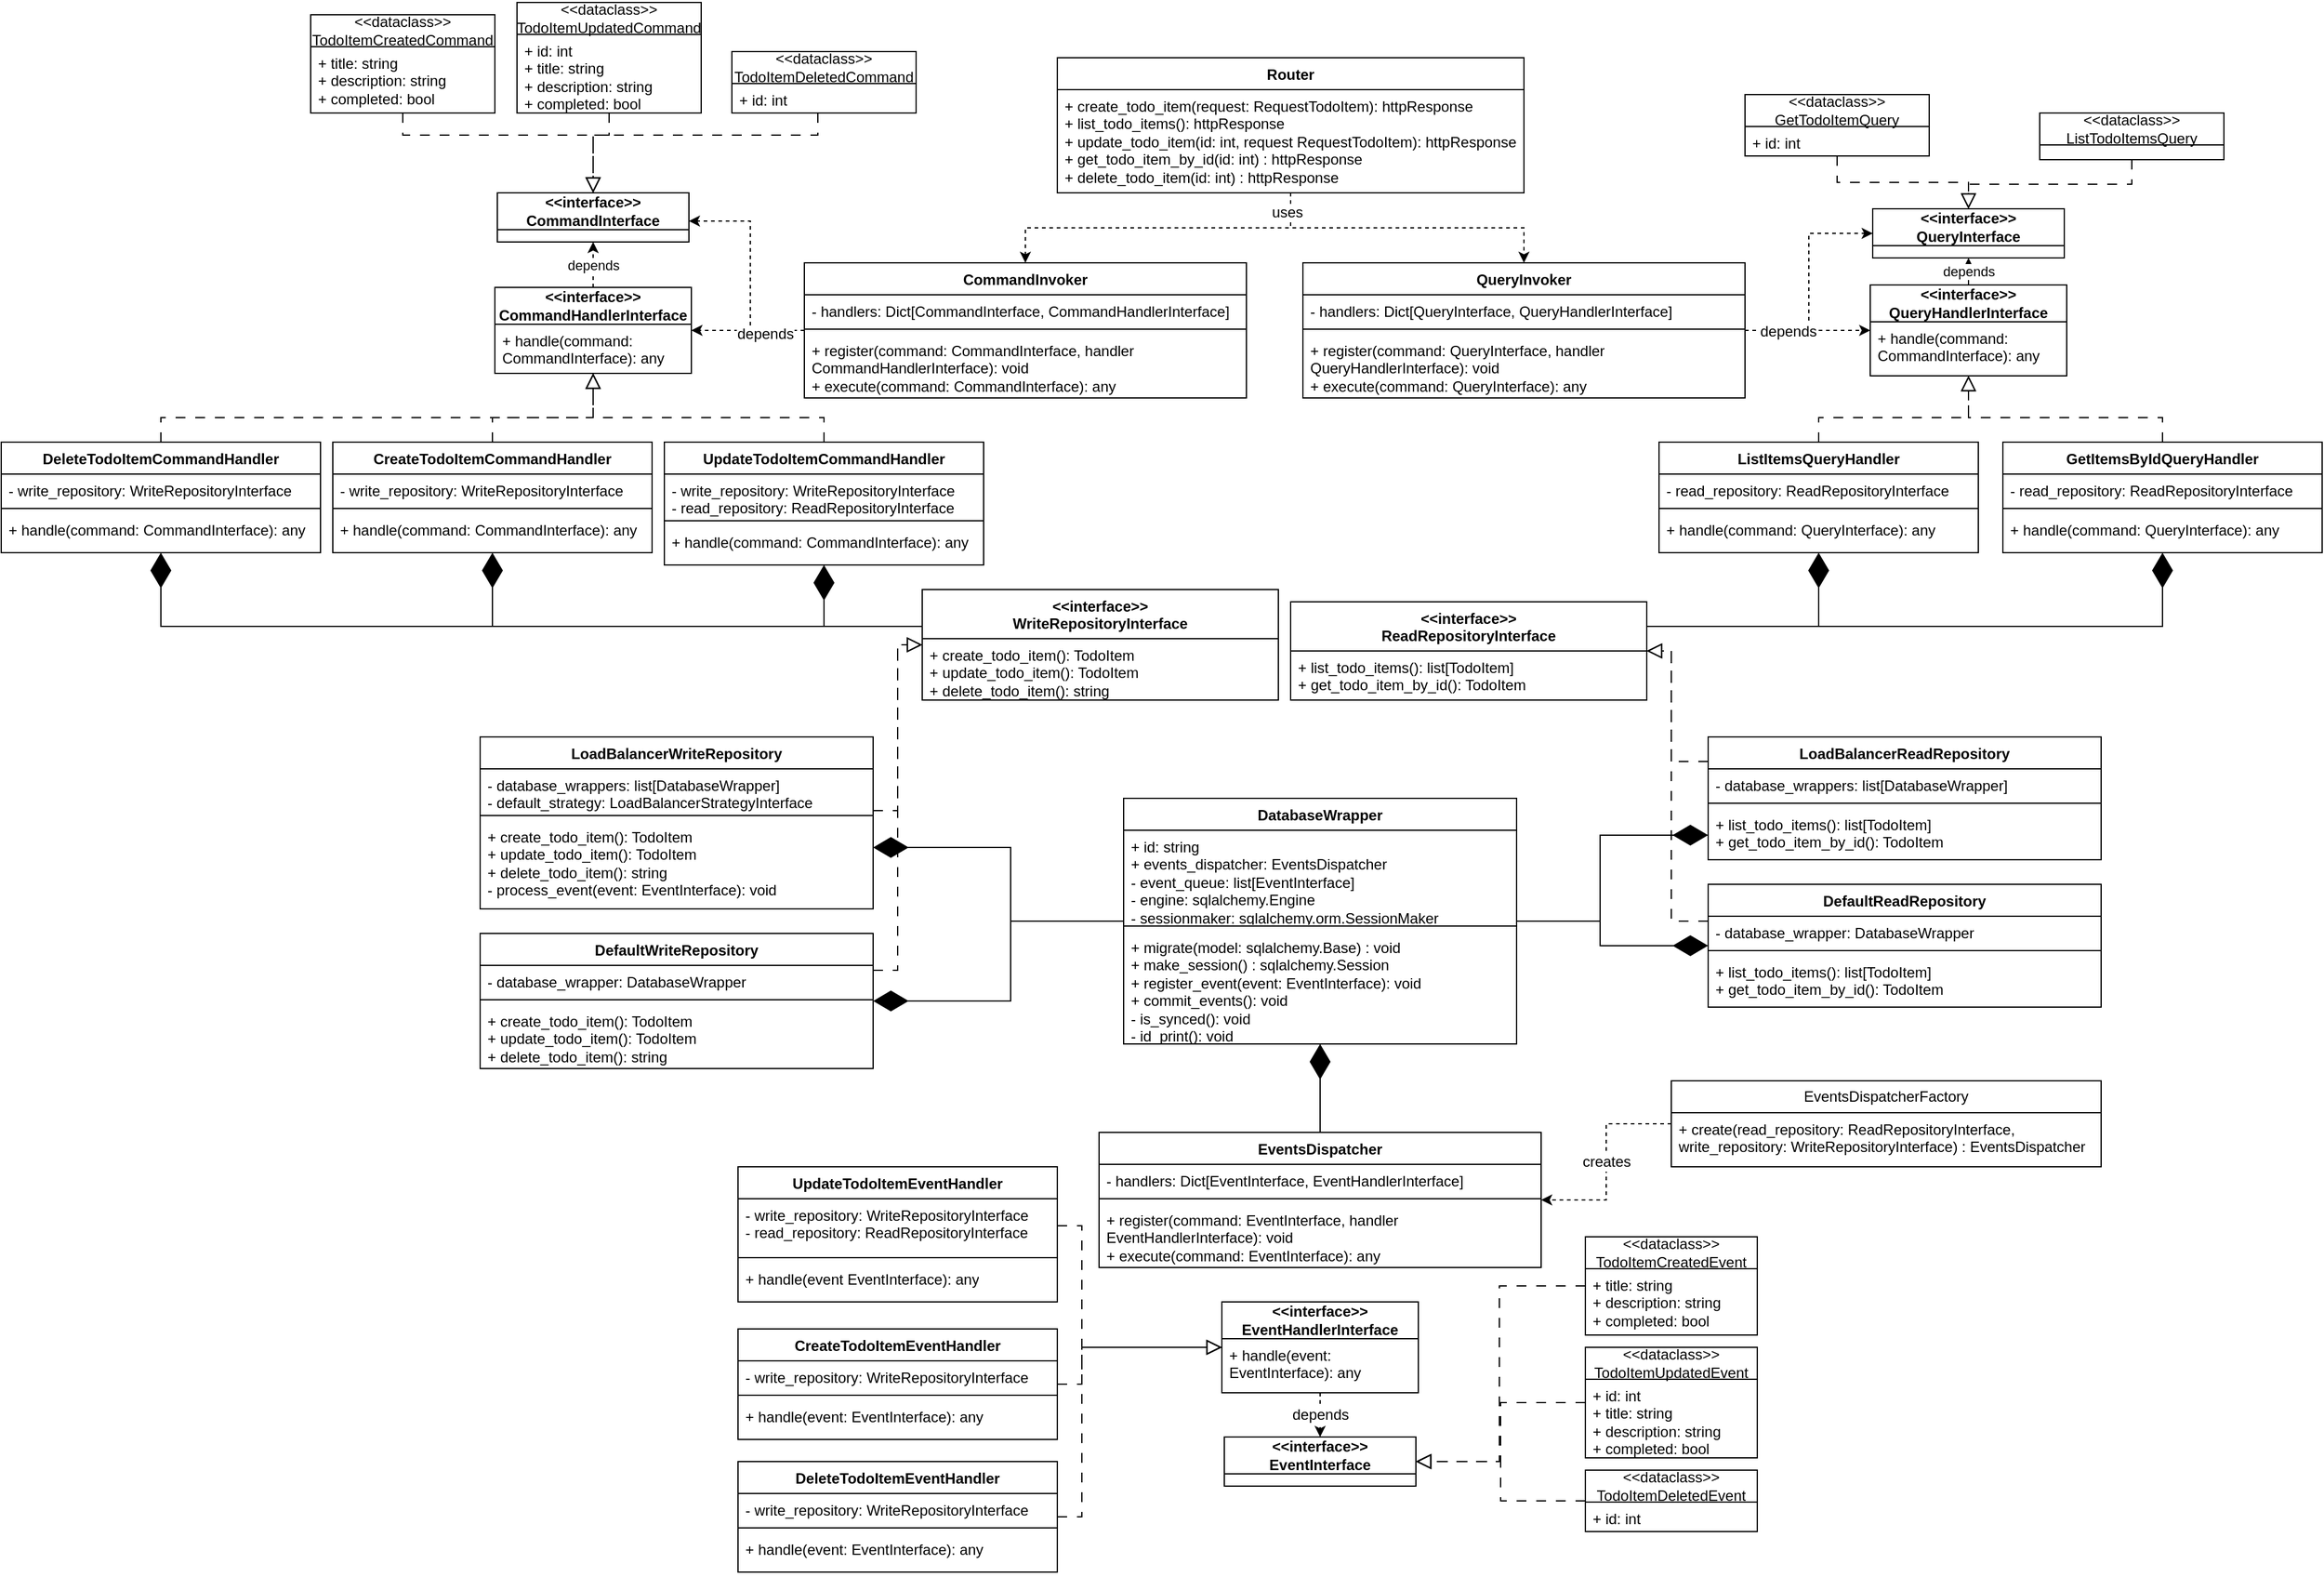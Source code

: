 <mxfile version="22.1.18" type="github">
  <diagram id="C5RBs43oDa-KdzZeNtuy" name="Page-1">
    <mxGraphModel dx="2261" dy="802" grid="1" gridSize="10" guides="1" tooltips="1" connect="1" arrows="1" fold="1" page="1" pageScale="1" pageWidth="827" pageHeight="1169" math="0" shadow="0">
      <root>
        <mxCell id="WIyWlLk6GJQsqaUBKTNV-0" />
        <mxCell id="WIyWlLk6GJQsqaUBKTNV-1" parent="WIyWlLk6GJQsqaUBKTNV-0" />
        <mxCell id="99IpTOKlGNFrOxJhFEqu-171" style="edgeStyle=orthogonalEdgeStyle;rounded=0;orthogonalLoop=1;jettySize=auto;html=1;dashed=1;" edge="1" parent="WIyWlLk6GJQsqaUBKTNV-1" source="99IpTOKlGNFrOxJhFEqu-1" target="99IpTOKlGNFrOxJhFEqu-5">
          <mxGeometry relative="1" as="geometry" />
        </mxCell>
        <mxCell id="99IpTOKlGNFrOxJhFEqu-172" style="edgeStyle=orthogonalEdgeStyle;rounded=0;orthogonalLoop=1;jettySize=auto;html=1;dashed=1;" edge="1" parent="WIyWlLk6GJQsqaUBKTNV-1" source="99IpTOKlGNFrOxJhFEqu-1" target="99IpTOKlGNFrOxJhFEqu-45">
          <mxGeometry relative="1" as="geometry" />
        </mxCell>
        <mxCell id="99IpTOKlGNFrOxJhFEqu-196" value="&lt;br&gt;" style="edgeLabel;html=1;align=center;verticalAlign=middle;resizable=0;points=[];fontSize=12;fontFamily=Helvetica;fontColor=default;" vertex="1" connectable="0" parent="99IpTOKlGNFrOxJhFEqu-172">
          <mxGeometry x="-0.51" y="-1" relative="1" as="geometry">
            <mxPoint y="1" as="offset" />
          </mxGeometry>
        </mxCell>
        <mxCell id="99IpTOKlGNFrOxJhFEqu-197" value="uses" style="edgeLabel;html=1;align=center;verticalAlign=middle;resizable=0;points=[];fontSize=12;fontFamily=Helvetica;fontColor=default;" vertex="1" connectable="0" parent="99IpTOKlGNFrOxJhFEqu-172">
          <mxGeometry x="-0.87" y="-3" relative="1" as="geometry">
            <mxPoint as="offset" />
          </mxGeometry>
        </mxCell>
        <mxCell id="99IpTOKlGNFrOxJhFEqu-1" value="Router" style="swimlane;fontStyle=1;align=center;verticalAlign=top;childLayout=stackLayout;horizontal=1;startSize=26;horizontalStack=0;resizeParent=1;resizeParentMax=0;resizeLast=0;collapsible=1;marginBottom=0;whiteSpace=wrap;html=1;" vertex="1" parent="WIyWlLk6GJQsqaUBKTNV-1">
          <mxGeometry x="260" y="77" width="380" height="110" as="geometry" />
        </mxCell>
        <mxCell id="99IpTOKlGNFrOxJhFEqu-4" value="+&amp;nbsp;create_todo_item(request: RequestTodoItem): httpResponse&lt;span style=&quot;&quot;&gt;&lt;span style=&quot;&quot;&gt;&amp;nbsp;&amp;nbsp;&amp;nbsp;&lt;/span&gt;&lt;br&gt;&lt;/span&gt;+&amp;nbsp;list_todo_items(): httpResponse&lt;br&gt;+ update_todo_item(id: int, request RequestTodoItem): httpResponse&lt;br&gt;+ get_todo_item_by_id(id: int) : httpResponse&lt;br&gt;+ delete_todo_item(id: int) : httpResponse" style="text;strokeColor=none;fillColor=none;align=left;verticalAlign=top;spacingLeft=4;spacingRight=4;overflow=hidden;rotatable=0;points=[[0,0.5],[1,0.5]];portConstraint=eastwest;whiteSpace=wrap;html=1;" vertex="1" parent="99IpTOKlGNFrOxJhFEqu-1">
          <mxGeometry y="26" width="380" height="84" as="geometry" />
        </mxCell>
        <mxCell id="99IpTOKlGNFrOxJhFEqu-190" style="edgeStyle=orthogonalEdgeStyle;rounded=0;orthogonalLoop=1;jettySize=auto;html=1;fontFamily=Helvetica;fontSize=12;fontColor=default;startSize=26;dashed=1;" edge="1" parent="WIyWlLk6GJQsqaUBKTNV-1" source="99IpTOKlGNFrOxJhFEqu-5" target="99IpTOKlGNFrOxJhFEqu-9">
          <mxGeometry relative="1" as="geometry" />
        </mxCell>
        <mxCell id="99IpTOKlGNFrOxJhFEqu-199" style="edgeStyle=orthogonalEdgeStyle;rounded=0;orthogonalLoop=1;jettySize=auto;html=1;fontFamily=Helvetica;fontSize=12;fontColor=default;startSize=26;dashed=1;" edge="1" parent="WIyWlLk6GJQsqaUBKTNV-1" source="99IpTOKlGNFrOxJhFEqu-5" target="99IpTOKlGNFrOxJhFEqu-136">
          <mxGeometry relative="1" as="geometry">
            <Array as="points">
              <mxPoint x="10" y="299" />
              <mxPoint x="10" y="210" />
            </Array>
          </mxGeometry>
        </mxCell>
        <mxCell id="99IpTOKlGNFrOxJhFEqu-201" value="depends" style="edgeLabel;html=1;align=center;verticalAlign=middle;resizable=0;points=[];fontSize=12;fontFamily=Helvetica;fontColor=default;" vertex="1" connectable="0" parent="99IpTOKlGNFrOxJhFEqu-199">
          <mxGeometry x="-0.65" y="3" relative="1" as="geometry">
            <mxPoint as="offset" />
          </mxGeometry>
        </mxCell>
        <mxCell id="99IpTOKlGNFrOxJhFEqu-5" value="CommandInvoker" style="swimlane;fontStyle=1;align=center;verticalAlign=top;childLayout=stackLayout;horizontal=1;startSize=26;horizontalStack=0;resizeParent=1;resizeParentMax=0;resizeLast=0;collapsible=1;marginBottom=0;whiteSpace=wrap;html=1;" vertex="1" parent="WIyWlLk6GJQsqaUBKTNV-1">
          <mxGeometry x="54" y="244" width="360" height="110" as="geometry" />
        </mxCell>
        <mxCell id="99IpTOKlGNFrOxJhFEqu-6" value="- handlers:&amp;nbsp;Dict[CommandInterface, CommandHandlerInterface]" style="text;strokeColor=none;fillColor=none;align=left;verticalAlign=top;spacingLeft=4;spacingRight=4;overflow=hidden;rotatable=0;points=[[0,0.5],[1,0.5]];portConstraint=eastwest;whiteSpace=wrap;html=1;" vertex="1" parent="99IpTOKlGNFrOxJhFEqu-5">
          <mxGeometry y="26" width="360" height="24" as="geometry" />
        </mxCell>
        <mxCell id="99IpTOKlGNFrOxJhFEqu-7" value="" style="line;strokeWidth=1;fillColor=none;align=left;verticalAlign=middle;spacingTop=-1;spacingLeft=3;spacingRight=3;rotatable=0;labelPosition=right;points=[];portConstraint=eastwest;strokeColor=inherit;" vertex="1" parent="99IpTOKlGNFrOxJhFEqu-5">
          <mxGeometry y="50" width="360" height="8" as="geometry" />
        </mxCell>
        <mxCell id="99IpTOKlGNFrOxJhFEqu-8" value="+&amp;nbsp;register(command: CommandInterface, handler CommandHandlerInterface): void &amp;nbsp;&lt;span style=&quot;white-space: pre;&quot;&gt;&#x9;&lt;br/&gt;&lt;/span&gt;+ execute(command: CommandInterface): any&lt;br&gt;" style="text;strokeColor=none;fillColor=none;align=left;verticalAlign=top;spacingLeft=4;spacingRight=4;overflow=hidden;rotatable=0;points=[[0,0.5],[1,0.5]];portConstraint=eastwest;whiteSpace=wrap;html=1;" vertex="1" parent="99IpTOKlGNFrOxJhFEqu-5">
          <mxGeometry y="58" width="360" height="52" as="geometry" />
        </mxCell>
        <mxCell id="99IpTOKlGNFrOxJhFEqu-162" value="depends" style="edgeStyle=orthogonalEdgeStyle;rounded=0;orthogonalLoop=1;jettySize=auto;html=1;dashed=1;" edge="1" parent="WIyWlLk6GJQsqaUBKTNV-1" source="99IpTOKlGNFrOxJhFEqu-9" target="99IpTOKlGNFrOxJhFEqu-136">
          <mxGeometry relative="1" as="geometry" />
        </mxCell>
        <mxCell id="99IpTOKlGNFrOxJhFEqu-9" value="&lt;b&gt;&amp;lt;&amp;lt;interface&amp;gt;&amp;gt;&lt;br&gt;CommandHandlerInterface&lt;/b&gt;" style="swimlane;fontStyle=0;childLayout=stackLayout;horizontal=1;startSize=30;fillColor=none;horizontalStack=0;resizeParent=1;resizeParentMax=0;resizeLast=0;collapsible=1;marginBottom=0;whiteSpace=wrap;html=1;" vertex="1" parent="WIyWlLk6GJQsqaUBKTNV-1">
          <mxGeometry x="-198" y="264" width="160" height="70" as="geometry" />
        </mxCell>
        <mxCell id="99IpTOKlGNFrOxJhFEqu-10" value="+ handle(command: CommandInterface): any" style="text;strokeColor=none;fillColor=none;align=left;verticalAlign=top;spacingLeft=4;spacingRight=4;overflow=hidden;rotatable=0;points=[[0,0.5],[1,0.5]];portConstraint=eastwest;whiteSpace=wrap;html=1;" vertex="1" parent="99IpTOKlGNFrOxJhFEqu-9">
          <mxGeometry y="30" width="160" height="40" as="geometry" />
        </mxCell>
        <mxCell id="99IpTOKlGNFrOxJhFEqu-179" style="edgeStyle=orthogonalEdgeStyle;rounded=0;orthogonalLoop=1;jettySize=auto;html=1;fontFamily=Helvetica;fontSize=12;fontColor=default;startSize=26;endArrow=none;endFill=0;startArrow=diamondThin;startFill=1;" edge="1" parent="WIyWlLk6GJQsqaUBKTNV-1" source="99IpTOKlGNFrOxJhFEqu-13" target="99IpTOKlGNFrOxJhFEqu-81">
          <mxGeometry relative="1" as="geometry">
            <Array as="points">
              <mxPoint x="70" y="540" />
            </Array>
          </mxGeometry>
        </mxCell>
        <mxCell id="99IpTOKlGNFrOxJhFEqu-191" style="edgeStyle=orthogonalEdgeStyle;rounded=0;orthogonalLoop=1;jettySize=auto;html=1;fontFamily=Helvetica;fontSize=12;fontColor=default;startSize=26;dashed=1;dashPattern=8 8;endArrow=block;endFill=0;endSize=10;" edge="1" parent="WIyWlLk6GJQsqaUBKTNV-1" source="99IpTOKlGNFrOxJhFEqu-13" target="99IpTOKlGNFrOxJhFEqu-9">
          <mxGeometry relative="1" as="geometry">
            <Array as="points">
              <mxPoint x="70" y="370" />
              <mxPoint x="-118" y="370" />
            </Array>
          </mxGeometry>
        </mxCell>
        <mxCell id="99IpTOKlGNFrOxJhFEqu-13" value="UpdateTodoItemCommandHandler" style="swimlane;fontStyle=1;align=center;verticalAlign=top;childLayout=stackLayout;horizontal=1;startSize=26;horizontalStack=0;resizeParent=1;resizeParentMax=0;resizeLast=0;collapsible=1;marginBottom=0;whiteSpace=wrap;html=1;" vertex="1" parent="WIyWlLk6GJQsqaUBKTNV-1">
          <mxGeometry x="-60" y="390" width="260" height="100" as="geometry" />
        </mxCell>
        <mxCell id="99IpTOKlGNFrOxJhFEqu-14" value="- write_repository: WriteRepositoryInterface&lt;br&gt;- read_repository: ReadRepositoryInterface&amp;nbsp;" style="text;strokeColor=none;fillColor=none;align=left;verticalAlign=top;spacingLeft=4;spacingRight=4;overflow=hidden;rotatable=0;points=[[0,0.5],[1,0.5]];portConstraint=eastwest;whiteSpace=wrap;html=1;" vertex="1" parent="99IpTOKlGNFrOxJhFEqu-13">
          <mxGeometry y="26" width="260" height="34" as="geometry" />
        </mxCell>
        <mxCell id="99IpTOKlGNFrOxJhFEqu-15" value="" style="line;strokeWidth=1;fillColor=none;align=left;verticalAlign=middle;spacingTop=-1;spacingLeft=3;spacingRight=3;rotatable=0;labelPosition=right;points=[];portConstraint=eastwest;strokeColor=inherit;" vertex="1" parent="99IpTOKlGNFrOxJhFEqu-13">
          <mxGeometry y="60" width="260" height="8" as="geometry" />
        </mxCell>
        <mxCell id="99IpTOKlGNFrOxJhFEqu-16" value="+ handle(command: CommandInterface): any" style="text;strokeColor=none;fillColor=none;align=left;verticalAlign=top;spacingLeft=4;spacingRight=4;overflow=hidden;rotatable=0;points=[[0,0.5],[1,0.5]];portConstraint=eastwest;whiteSpace=wrap;html=1;" vertex="1" parent="99IpTOKlGNFrOxJhFEqu-13">
          <mxGeometry y="68" width="260" height="32" as="geometry" />
        </mxCell>
        <mxCell id="99IpTOKlGNFrOxJhFEqu-177" style="edgeStyle=orthogonalEdgeStyle;rounded=0;orthogonalLoop=1;jettySize=auto;html=1;fontFamily=Helvetica;fontSize=12;fontColor=default;startSize=26;endArrow=none;endFill=0;startArrow=diamondThin;startFill=1;" edge="1" parent="WIyWlLk6GJQsqaUBKTNV-1" source="99IpTOKlGNFrOxJhFEqu-17" target="99IpTOKlGNFrOxJhFEqu-81">
          <mxGeometry relative="1" as="geometry">
            <Array as="points">
              <mxPoint x="-200" y="540" />
            </Array>
          </mxGeometry>
        </mxCell>
        <mxCell id="99IpTOKlGNFrOxJhFEqu-192" style="edgeStyle=orthogonalEdgeStyle;rounded=0;orthogonalLoop=1;jettySize=auto;html=1;fontFamily=Helvetica;fontSize=12;fontColor=default;startSize=26;dashed=1;dashPattern=8 8;endArrow=block;endFill=0;endSize=10;" edge="1" parent="WIyWlLk6GJQsqaUBKTNV-1" source="99IpTOKlGNFrOxJhFEqu-17" target="99IpTOKlGNFrOxJhFEqu-9">
          <mxGeometry relative="1" as="geometry">
            <Array as="points">
              <mxPoint x="-200" y="370" />
              <mxPoint x="-118" y="370" />
            </Array>
          </mxGeometry>
        </mxCell>
        <mxCell id="99IpTOKlGNFrOxJhFEqu-17" value="CreateTodoItemCommandHandler" style="swimlane;fontStyle=1;align=center;verticalAlign=top;childLayout=stackLayout;horizontal=1;startSize=26;horizontalStack=0;resizeParent=1;resizeParentMax=0;resizeLast=0;collapsible=1;marginBottom=0;whiteSpace=wrap;html=1;" vertex="1" parent="WIyWlLk6GJQsqaUBKTNV-1">
          <mxGeometry x="-330" y="390" width="260" height="90" as="geometry" />
        </mxCell>
        <mxCell id="99IpTOKlGNFrOxJhFEqu-18" value="- write_repository: WriteRepositoryInterface&amp;nbsp;" style="text;strokeColor=none;fillColor=none;align=left;verticalAlign=top;spacingLeft=4;spacingRight=4;overflow=hidden;rotatable=0;points=[[0,0.5],[1,0.5]];portConstraint=eastwest;whiteSpace=wrap;html=1;" vertex="1" parent="99IpTOKlGNFrOxJhFEqu-17">
          <mxGeometry y="26" width="260" height="24" as="geometry" />
        </mxCell>
        <mxCell id="99IpTOKlGNFrOxJhFEqu-19" value="" style="line;strokeWidth=1;fillColor=none;align=left;verticalAlign=middle;spacingTop=-1;spacingLeft=3;spacingRight=3;rotatable=0;labelPosition=right;points=[];portConstraint=eastwest;strokeColor=inherit;" vertex="1" parent="99IpTOKlGNFrOxJhFEqu-17">
          <mxGeometry y="50" width="260" height="8" as="geometry" />
        </mxCell>
        <mxCell id="99IpTOKlGNFrOxJhFEqu-20" value="+ handle(command: CommandInterface): any" style="text;strokeColor=none;fillColor=none;align=left;verticalAlign=top;spacingLeft=4;spacingRight=4;overflow=hidden;rotatable=0;points=[[0,0.5],[1,0.5]];portConstraint=eastwest;whiteSpace=wrap;html=1;" vertex="1" parent="99IpTOKlGNFrOxJhFEqu-17">
          <mxGeometry y="58" width="260" height="32" as="geometry" />
        </mxCell>
        <mxCell id="99IpTOKlGNFrOxJhFEqu-178" style="edgeStyle=orthogonalEdgeStyle;rounded=0;orthogonalLoop=1;jettySize=auto;html=1;fontFamily=Helvetica;fontSize=12;fontColor=default;startSize=26;endArrow=none;endFill=0;startArrow=diamondThin;startFill=1;" edge="1" parent="WIyWlLk6GJQsqaUBKTNV-1" source="99IpTOKlGNFrOxJhFEqu-33" target="99IpTOKlGNFrOxJhFEqu-81">
          <mxGeometry relative="1" as="geometry">
            <Array as="points">
              <mxPoint x="-470" y="540" />
            </Array>
          </mxGeometry>
        </mxCell>
        <mxCell id="99IpTOKlGNFrOxJhFEqu-193" style="edgeStyle=orthogonalEdgeStyle;rounded=0;orthogonalLoop=1;jettySize=auto;html=1;fontFamily=Helvetica;fontSize=12;fontColor=default;startSize=26;dashed=1;dashPattern=8 8;endArrow=block;endFill=0;endSize=10;" edge="1" parent="WIyWlLk6GJQsqaUBKTNV-1" source="99IpTOKlGNFrOxJhFEqu-33" target="99IpTOKlGNFrOxJhFEqu-9">
          <mxGeometry relative="1" as="geometry">
            <Array as="points">
              <mxPoint x="-470" y="370" />
              <mxPoint x="-118" y="370" />
            </Array>
          </mxGeometry>
        </mxCell>
        <mxCell id="99IpTOKlGNFrOxJhFEqu-33" value="DeleteTodoItemCommandHandler" style="swimlane;fontStyle=1;align=center;verticalAlign=top;childLayout=stackLayout;horizontal=1;startSize=26;horizontalStack=0;resizeParent=1;resizeParentMax=0;resizeLast=0;collapsible=1;marginBottom=0;whiteSpace=wrap;html=1;" vertex="1" parent="WIyWlLk6GJQsqaUBKTNV-1">
          <mxGeometry x="-600" y="390" width="260" height="90" as="geometry" />
        </mxCell>
        <mxCell id="99IpTOKlGNFrOxJhFEqu-34" value="- write_repository: WriteRepositoryInterface&amp;nbsp;" style="text;strokeColor=none;fillColor=none;align=left;verticalAlign=top;spacingLeft=4;spacingRight=4;overflow=hidden;rotatable=0;points=[[0,0.5],[1,0.5]];portConstraint=eastwest;whiteSpace=wrap;html=1;" vertex="1" parent="99IpTOKlGNFrOxJhFEqu-33">
          <mxGeometry y="26" width="260" height="24" as="geometry" />
        </mxCell>
        <mxCell id="99IpTOKlGNFrOxJhFEqu-35" value="" style="line;strokeWidth=1;fillColor=none;align=left;verticalAlign=middle;spacingTop=-1;spacingLeft=3;spacingRight=3;rotatable=0;labelPosition=right;points=[];portConstraint=eastwest;strokeColor=inherit;" vertex="1" parent="99IpTOKlGNFrOxJhFEqu-33">
          <mxGeometry y="50" width="260" height="8" as="geometry" />
        </mxCell>
        <mxCell id="99IpTOKlGNFrOxJhFEqu-36" value="+ handle(command: CommandInterface): any" style="text;strokeColor=none;fillColor=none;align=left;verticalAlign=top;spacingLeft=4;spacingRight=4;overflow=hidden;rotatable=0;points=[[0,0.5],[1,0.5]];portConstraint=eastwest;whiteSpace=wrap;html=1;" vertex="1" parent="99IpTOKlGNFrOxJhFEqu-33">
          <mxGeometry y="58" width="260" height="32" as="geometry" />
        </mxCell>
        <mxCell id="99IpTOKlGNFrOxJhFEqu-148" style="edgeStyle=orthogonalEdgeStyle;rounded=0;orthogonalLoop=1;jettySize=auto;html=1;dashed=1;dashPattern=8 8;endArrow=block;endFill=0;endSize=10;" edge="1" parent="WIyWlLk6GJQsqaUBKTNV-1" source="99IpTOKlGNFrOxJhFEqu-37" target="99IpTOKlGNFrOxJhFEqu-50">
          <mxGeometry relative="1" as="geometry">
            <Array as="points">
              <mxPoint x="1160" y="370" />
              <mxPoint x="1002" y="370" />
            </Array>
          </mxGeometry>
        </mxCell>
        <mxCell id="99IpTOKlGNFrOxJhFEqu-173" style="edgeStyle=orthogonalEdgeStyle;rounded=0;orthogonalLoop=1;jettySize=auto;html=1;fontFamily=Helvetica;fontSize=12;fontColor=default;startSize=26;endArrow=none;endFill=0;startArrow=diamondThin;startFill=1;" edge="1" parent="WIyWlLk6GJQsqaUBKTNV-1" source="99IpTOKlGNFrOxJhFEqu-37" target="99IpTOKlGNFrOxJhFEqu-52">
          <mxGeometry relative="1" as="geometry">
            <Array as="points">
              <mxPoint x="1160" y="540" />
            </Array>
          </mxGeometry>
        </mxCell>
        <mxCell id="99IpTOKlGNFrOxJhFEqu-37" value="GetItemsByIdQueryHandler" style="swimlane;fontStyle=1;align=center;verticalAlign=top;childLayout=stackLayout;horizontal=1;startSize=26;horizontalStack=0;resizeParent=1;resizeParentMax=0;resizeLast=0;collapsible=1;marginBottom=0;whiteSpace=wrap;html=1;" vertex="1" parent="WIyWlLk6GJQsqaUBKTNV-1">
          <mxGeometry x="1030" y="390" width="260" height="90" as="geometry" />
        </mxCell>
        <mxCell id="99IpTOKlGNFrOxJhFEqu-38" value="- read_repository: ReadRepositoryInterface" style="text;strokeColor=none;fillColor=none;align=left;verticalAlign=top;spacingLeft=4;spacingRight=4;overflow=hidden;rotatable=0;points=[[0,0.5],[1,0.5]];portConstraint=eastwest;whiteSpace=wrap;html=1;" vertex="1" parent="99IpTOKlGNFrOxJhFEqu-37">
          <mxGeometry y="26" width="260" height="24" as="geometry" />
        </mxCell>
        <mxCell id="99IpTOKlGNFrOxJhFEqu-39" value="" style="line;strokeWidth=1;fillColor=none;align=left;verticalAlign=middle;spacingTop=-1;spacingLeft=3;spacingRight=3;rotatable=0;labelPosition=right;points=[];portConstraint=eastwest;strokeColor=inherit;" vertex="1" parent="99IpTOKlGNFrOxJhFEqu-37">
          <mxGeometry y="50" width="260" height="8" as="geometry" />
        </mxCell>
        <mxCell id="99IpTOKlGNFrOxJhFEqu-40" value="+ handle(command: QueryInterface): any" style="text;strokeColor=none;fillColor=none;align=left;verticalAlign=top;spacingLeft=4;spacingRight=4;overflow=hidden;rotatable=0;points=[[0,0.5],[1,0.5]];portConstraint=eastwest;whiteSpace=wrap;html=1;" vertex="1" parent="99IpTOKlGNFrOxJhFEqu-37">
          <mxGeometry y="58" width="260" height="32" as="geometry" />
        </mxCell>
        <mxCell id="99IpTOKlGNFrOxJhFEqu-147" style="edgeStyle=orthogonalEdgeStyle;rounded=0;orthogonalLoop=1;jettySize=auto;html=1;dashed=1;dashPattern=8 8;endArrow=block;endFill=0;endSize=10;" edge="1" parent="WIyWlLk6GJQsqaUBKTNV-1" source="99IpTOKlGNFrOxJhFEqu-41" target="99IpTOKlGNFrOxJhFEqu-50">
          <mxGeometry relative="1" as="geometry">
            <Array as="points">
              <mxPoint x="880" y="370" />
              <mxPoint x="1002" y="370" />
            </Array>
          </mxGeometry>
        </mxCell>
        <mxCell id="99IpTOKlGNFrOxJhFEqu-174" style="edgeStyle=orthogonalEdgeStyle;rounded=0;orthogonalLoop=1;jettySize=auto;html=1;fontFamily=Helvetica;fontSize=12;fontColor=default;startSize=26;endArrow=none;endFill=0;startArrow=diamondThin;startFill=1;" edge="1" parent="WIyWlLk6GJQsqaUBKTNV-1" source="99IpTOKlGNFrOxJhFEqu-41" target="99IpTOKlGNFrOxJhFEqu-52">
          <mxGeometry relative="1" as="geometry">
            <Array as="points">
              <mxPoint x="880" y="540" />
            </Array>
          </mxGeometry>
        </mxCell>
        <mxCell id="99IpTOKlGNFrOxJhFEqu-41" value="ListItemsQueryHandler" style="swimlane;fontStyle=1;align=center;verticalAlign=top;childLayout=stackLayout;horizontal=1;startSize=26;horizontalStack=0;resizeParent=1;resizeParentMax=0;resizeLast=0;collapsible=1;marginBottom=0;whiteSpace=wrap;html=1;" vertex="1" parent="WIyWlLk6GJQsqaUBKTNV-1">
          <mxGeometry x="750" y="390" width="260" height="90" as="geometry" />
        </mxCell>
        <mxCell id="99IpTOKlGNFrOxJhFEqu-42" value="- read_repository: ReadRepositoryInterface" style="text;strokeColor=none;fillColor=none;align=left;verticalAlign=top;spacingLeft=4;spacingRight=4;overflow=hidden;rotatable=0;points=[[0,0.5],[1,0.5]];portConstraint=eastwest;whiteSpace=wrap;html=1;" vertex="1" parent="99IpTOKlGNFrOxJhFEqu-41">
          <mxGeometry y="26" width="260" height="24" as="geometry" />
        </mxCell>
        <mxCell id="99IpTOKlGNFrOxJhFEqu-43" value="" style="line;strokeWidth=1;fillColor=none;align=left;verticalAlign=middle;spacingTop=-1;spacingLeft=3;spacingRight=3;rotatable=0;labelPosition=right;points=[];portConstraint=eastwest;strokeColor=inherit;" vertex="1" parent="99IpTOKlGNFrOxJhFEqu-41">
          <mxGeometry y="50" width="260" height="8" as="geometry" />
        </mxCell>
        <mxCell id="99IpTOKlGNFrOxJhFEqu-44" value="+ handle(command: QueryInterface): any" style="text;strokeColor=none;fillColor=none;align=left;verticalAlign=top;spacingLeft=4;spacingRight=4;overflow=hidden;rotatable=0;points=[[0,0.5],[1,0.5]];portConstraint=eastwest;whiteSpace=wrap;html=1;" vertex="1" parent="99IpTOKlGNFrOxJhFEqu-41">
          <mxGeometry y="58" width="260" height="32" as="geometry" />
        </mxCell>
        <mxCell id="99IpTOKlGNFrOxJhFEqu-169" style="edgeStyle=orthogonalEdgeStyle;rounded=0;orthogonalLoop=1;jettySize=auto;html=1;dashed=1;" edge="1" parent="WIyWlLk6GJQsqaUBKTNV-1" source="99IpTOKlGNFrOxJhFEqu-45" target="99IpTOKlGNFrOxJhFEqu-50">
          <mxGeometry relative="1" as="geometry" />
        </mxCell>
        <mxCell id="99IpTOKlGNFrOxJhFEqu-198" style="edgeStyle=orthogonalEdgeStyle;rounded=0;orthogonalLoop=1;jettySize=auto;html=1;entryX=0;entryY=0.5;entryDx=0;entryDy=0;fontFamily=Helvetica;fontSize=12;fontColor=default;startSize=26;dashed=1;" edge="1" parent="WIyWlLk6GJQsqaUBKTNV-1" source="99IpTOKlGNFrOxJhFEqu-45" target="99IpTOKlGNFrOxJhFEqu-135">
          <mxGeometry relative="1" as="geometry" />
        </mxCell>
        <mxCell id="99IpTOKlGNFrOxJhFEqu-200" value="depends" style="edgeLabel;html=1;align=center;verticalAlign=middle;resizable=0;points=[];fontSize=12;fontFamily=Helvetica;fontColor=default;" vertex="1" connectable="0" parent="99IpTOKlGNFrOxJhFEqu-198">
          <mxGeometry x="-0.618" y="-1" relative="1" as="geometry">
            <mxPoint as="offset" />
          </mxGeometry>
        </mxCell>
        <mxCell id="99IpTOKlGNFrOxJhFEqu-45" value="QueryInvoker" style="swimlane;fontStyle=1;align=center;verticalAlign=top;childLayout=stackLayout;horizontal=1;startSize=26;horizontalStack=0;resizeParent=1;resizeParentMax=0;resizeLast=0;collapsible=1;marginBottom=0;whiteSpace=wrap;html=1;" vertex="1" parent="WIyWlLk6GJQsqaUBKTNV-1">
          <mxGeometry x="460" y="244" width="360" height="110" as="geometry" />
        </mxCell>
        <mxCell id="99IpTOKlGNFrOxJhFEqu-46" value="- handlers:&amp;nbsp;Dict[QueryInterface, QueryHandlerInterface]" style="text;strokeColor=none;fillColor=none;align=left;verticalAlign=top;spacingLeft=4;spacingRight=4;overflow=hidden;rotatable=0;points=[[0,0.5],[1,0.5]];portConstraint=eastwest;whiteSpace=wrap;html=1;" vertex="1" parent="99IpTOKlGNFrOxJhFEqu-45">
          <mxGeometry y="26" width="360" height="24" as="geometry" />
        </mxCell>
        <mxCell id="99IpTOKlGNFrOxJhFEqu-47" value="" style="line;strokeWidth=1;fillColor=none;align=left;verticalAlign=middle;spacingTop=-1;spacingLeft=3;spacingRight=3;rotatable=0;labelPosition=right;points=[];portConstraint=eastwest;strokeColor=inherit;" vertex="1" parent="99IpTOKlGNFrOxJhFEqu-45">
          <mxGeometry y="50" width="360" height="8" as="geometry" />
        </mxCell>
        <mxCell id="99IpTOKlGNFrOxJhFEqu-48" value="+&amp;nbsp;register(command: QueryInterface, handler QueryHandlerInterface): void &amp;nbsp;&lt;span style=&quot;white-space: pre;&quot;&gt;&#x9;&lt;br&gt;&lt;/span&gt;+ execute(command: QueryInterface): any" style="text;strokeColor=none;fillColor=none;align=left;verticalAlign=top;spacingLeft=4;spacingRight=4;overflow=hidden;rotatable=0;points=[[0,0.5],[1,0.5]];portConstraint=eastwest;whiteSpace=wrap;html=1;" vertex="1" parent="99IpTOKlGNFrOxJhFEqu-45">
          <mxGeometry y="58" width="360" height="52" as="geometry" />
        </mxCell>
        <mxCell id="99IpTOKlGNFrOxJhFEqu-165" value="depends" style="edgeStyle=orthogonalEdgeStyle;rounded=0;orthogonalLoop=1;jettySize=auto;html=1;dashed=1;" edge="1" parent="WIyWlLk6GJQsqaUBKTNV-1" source="99IpTOKlGNFrOxJhFEqu-50" target="99IpTOKlGNFrOxJhFEqu-135">
          <mxGeometry relative="1" as="geometry" />
        </mxCell>
        <mxCell id="99IpTOKlGNFrOxJhFEqu-50" value="&lt;b&gt;&amp;lt;&amp;lt;interface&amp;gt;&amp;gt;&lt;br&gt;QueryHandlerInterface&lt;/b&gt;" style="swimlane;fontStyle=0;childLayout=stackLayout;horizontal=1;startSize=30;fillColor=none;horizontalStack=0;resizeParent=1;resizeParentMax=0;resizeLast=0;collapsible=1;marginBottom=0;whiteSpace=wrap;html=1;" vertex="1" parent="WIyWlLk6GJQsqaUBKTNV-1">
          <mxGeometry x="922" y="262" width="160" height="74" as="geometry" />
        </mxCell>
        <mxCell id="99IpTOKlGNFrOxJhFEqu-51" value="+ handle(command: CommandInterface): any" style="text;strokeColor=none;fillColor=none;align=left;verticalAlign=top;spacingLeft=4;spacingRight=4;overflow=hidden;rotatable=0;points=[[0,0.5],[1,0.5]];portConstraint=eastwest;whiteSpace=wrap;html=1;" vertex="1" parent="99IpTOKlGNFrOxJhFEqu-50">
          <mxGeometry y="30" width="160" height="44" as="geometry" />
        </mxCell>
        <mxCell id="99IpTOKlGNFrOxJhFEqu-52" value="&amp;lt;&amp;lt;interface&amp;gt;&amp;gt;&lt;br&gt;ReadRepositoryInterface" style="swimlane;fontStyle=1;align=center;verticalAlign=top;childLayout=stackLayout;horizontal=1;startSize=40;horizontalStack=0;resizeParent=1;resizeParentMax=0;resizeLast=0;collapsible=1;marginBottom=0;whiteSpace=wrap;html=1;" vertex="1" parent="WIyWlLk6GJQsqaUBKTNV-1">
          <mxGeometry x="450" y="520" width="290" height="80" as="geometry" />
        </mxCell>
        <mxCell id="99IpTOKlGNFrOxJhFEqu-53" value="+ list_todo_items(): list[TodoItem]&lt;br&gt;+ get_todo_item_by_id(): TodoItem" style="text;strokeColor=none;fillColor=none;align=left;verticalAlign=top;spacingLeft=4;spacingRight=4;overflow=hidden;rotatable=0;points=[[0,0.5],[1,0.5]];portConstraint=eastwest;whiteSpace=wrap;html=1;" vertex="1" parent="99IpTOKlGNFrOxJhFEqu-52">
          <mxGeometry y="40" width="290" height="40" as="geometry" />
        </mxCell>
        <mxCell id="99IpTOKlGNFrOxJhFEqu-152" style="edgeStyle=orthogonalEdgeStyle;rounded=0;orthogonalLoop=1;jettySize=auto;html=1;dashed=1;dashPattern=8 8;endArrow=block;endFill=0;endSize=10;" edge="1" parent="WIyWlLk6GJQsqaUBKTNV-1" source="99IpTOKlGNFrOxJhFEqu-65" target="99IpTOKlGNFrOxJhFEqu-52">
          <mxGeometry relative="1" as="geometry">
            <Array as="points">
              <mxPoint x="760" y="780" />
              <mxPoint x="760" y="560" />
            </Array>
          </mxGeometry>
        </mxCell>
        <mxCell id="99IpTOKlGNFrOxJhFEqu-182" style="edgeStyle=orthogonalEdgeStyle;rounded=0;orthogonalLoop=1;jettySize=auto;html=1;fontFamily=Helvetica;fontSize=12;fontColor=default;startSize=26;endArrow=none;endFill=0;startArrow=diamondThin;startFill=1;" edge="1" parent="WIyWlLk6GJQsqaUBKTNV-1" source="99IpTOKlGNFrOxJhFEqu-65" target="99IpTOKlGNFrOxJhFEqu-116">
          <mxGeometry relative="1" as="geometry" />
        </mxCell>
        <mxCell id="99IpTOKlGNFrOxJhFEqu-65" value="DefaultReadRepository" style="swimlane;fontStyle=1;align=center;verticalAlign=top;childLayout=stackLayout;horizontal=1;startSize=26;horizontalStack=0;resizeParent=1;resizeParentMax=0;resizeLast=0;collapsible=1;marginBottom=0;whiteSpace=wrap;html=1;" vertex="1" parent="WIyWlLk6GJQsqaUBKTNV-1">
          <mxGeometry x="790" y="750" width="320" height="100" as="geometry" />
        </mxCell>
        <mxCell id="99IpTOKlGNFrOxJhFEqu-66" value="- database_wrapper: DatabaseWrapper" style="text;strokeColor=none;fillColor=none;align=left;verticalAlign=top;spacingLeft=4;spacingRight=4;overflow=hidden;rotatable=0;points=[[0,0.5],[1,0.5]];portConstraint=eastwest;whiteSpace=wrap;html=1;" vertex="1" parent="99IpTOKlGNFrOxJhFEqu-65">
          <mxGeometry y="26" width="320" height="24" as="geometry" />
        </mxCell>
        <mxCell id="99IpTOKlGNFrOxJhFEqu-67" value="" style="line;strokeWidth=1;fillColor=none;align=left;verticalAlign=middle;spacingTop=-1;spacingLeft=3;spacingRight=3;rotatable=0;labelPosition=right;points=[];portConstraint=eastwest;strokeColor=inherit;" vertex="1" parent="99IpTOKlGNFrOxJhFEqu-65">
          <mxGeometry y="50" width="320" height="8" as="geometry" />
        </mxCell>
        <mxCell id="99IpTOKlGNFrOxJhFEqu-68" value="+ list_todo_items(): list[TodoItem]&lt;br style=&quot;border-color: var(--border-color);&quot;&gt;+ get_todo_item_by_id(): TodoItem" style="text;strokeColor=none;fillColor=none;align=left;verticalAlign=top;spacingLeft=4;spacingRight=4;overflow=hidden;rotatable=0;points=[[0,0.5],[1,0.5]];portConstraint=eastwest;whiteSpace=wrap;html=1;" vertex="1" parent="99IpTOKlGNFrOxJhFEqu-65">
          <mxGeometry y="58" width="320" height="42" as="geometry" />
        </mxCell>
        <mxCell id="99IpTOKlGNFrOxJhFEqu-184" style="edgeStyle=orthogonalEdgeStyle;rounded=0;orthogonalLoop=1;jettySize=auto;html=1;fontFamily=Helvetica;fontSize=12;fontColor=default;startSize=26;startArrow=diamondThin;startFill=1;endArrow=none;endFill=0;endSize=6;" edge="1" parent="WIyWlLk6GJQsqaUBKTNV-1" source="99IpTOKlGNFrOxJhFEqu-73" target="99IpTOKlGNFrOxJhFEqu-116">
          <mxGeometry relative="1" as="geometry">
            <Array as="points">
              <mxPoint x="222" y="720" />
              <mxPoint x="222" y="780" />
            </Array>
          </mxGeometry>
        </mxCell>
        <mxCell id="99IpTOKlGNFrOxJhFEqu-73" value="LoadBalancerWriteRepository" style="swimlane;fontStyle=1;align=center;verticalAlign=top;childLayout=stackLayout;horizontal=1;startSize=26;horizontalStack=0;resizeParent=1;resizeParentMax=0;resizeLast=0;collapsible=1;marginBottom=0;whiteSpace=wrap;html=1;" vertex="1" parent="WIyWlLk6GJQsqaUBKTNV-1">
          <mxGeometry x="-210" y="630" width="320" height="140" as="geometry" />
        </mxCell>
        <mxCell id="99IpTOKlGNFrOxJhFEqu-74" value="- database_wrappers: list[DatabaseWrapper]&lt;br&gt;- default_strategy: LoadBalancerStrategyInterface" style="text;strokeColor=none;fillColor=none;align=left;verticalAlign=top;spacingLeft=4;spacingRight=4;overflow=hidden;rotatable=0;points=[[0,0.5],[1,0.5]];portConstraint=eastwest;whiteSpace=wrap;html=1;" vertex="1" parent="99IpTOKlGNFrOxJhFEqu-73">
          <mxGeometry y="26" width="320" height="34" as="geometry" />
        </mxCell>
        <mxCell id="99IpTOKlGNFrOxJhFEqu-75" value="" style="line;strokeWidth=1;fillColor=none;align=left;verticalAlign=middle;spacingTop=-1;spacingLeft=3;spacingRight=3;rotatable=0;labelPosition=right;points=[];portConstraint=eastwest;strokeColor=inherit;" vertex="1" parent="99IpTOKlGNFrOxJhFEqu-73">
          <mxGeometry y="60" width="320" height="8" as="geometry" />
        </mxCell>
        <mxCell id="99IpTOKlGNFrOxJhFEqu-76" value="+ create_todo_item(): TodoItem&lt;br style=&quot;border-color: var(--border-color);&quot;&gt;+ update_todo_item(): TodoItem&lt;br style=&quot;border-color: var(--border-color);&quot;&gt;+ delete_todo_item(): string&lt;br&gt;-&amp;nbsp;process_event(event: EventInterface): void" style="text;strokeColor=none;fillColor=none;align=left;verticalAlign=top;spacingLeft=4;spacingRight=4;overflow=hidden;rotatable=0;points=[[0,0.5],[1,0.5]];portConstraint=eastwest;whiteSpace=wrap;html=1;" vertex="1" parent="99IpTOKlGNFrOxJhFEqu-73">
          <mxGeometry y="68" width="320" height="72" as="geometry" />
        </mxCell>
        <mxCell id="99IpTOKlGNFrOxJhFEqu-151" style="edgeStyle=orthogonalEdgeStyle;rounded=0;orthogonalLoop=1;jettySize=auto;html=1;dashed=1;dashPattern=8 8;endArrow=block;endFill=0;endSize=10;" edge="1" parent="WIyWlLk6GJQsqaUBKTNV-1" source="99IpTOKlGNFrOxJhFEqu-77" target="99IpTOKlGNFrOxJhFEqu-52">
          <mxGeometry relative="1" as="geometry">
            <Array as="points">
              <mxPoint x="760" y="650" />
              <mxPoint x="760" y="560" />
            </Array>
          </mxGeometry>
        </mxCell>
        <mxCell id="99IpTOKlGNFrOxJhFEqu-183" style="edgeStyle=orthogonalEdgeStyle;rounded=0;orthogonalLoop=1;jettySize=auto;html=1;fontFamily=Helvetica;fontSize=12;fontColor=default;startSize=26;endArrow=none;endFill=0;startArrow=diamondThin;startFill=1;" edge="1" parent="WIyWlLk6GJQsqaUBKTNV-1" source="99IpTOKlGNFrOxJhFEqu-77" target="99IpTOKlGNFrOxJhFEqu-116">
          <mxGeometry relative="1" as="geometry">
            <Array as="points">
              <mxPoint x="702" y="710" />
              <mxPoint x="702" y="780" />
            </Array>
          </mxGeometry>
        </mxCell>
        <mxCell id="99IpTOKlGNFrOxJhFEqu-77" value="LoadBalancerReadRepository" style="swimlane;fontStyle=1;align=center;verticalAlign=top;childLayout=stackLayout;horizontal=1;startSize=26;horizontalStack=0;resizeParent=1;resizeParentMax=0;resizeLast=0;collapsible=1;marginBottom=0;whiteSpace=wrap;html=1;" vertex="1" parent="WIyWlLk6GJQsqaUBKTNV-1">
          <mxGeometry x="790" y="630" width="320" height="100" as="geometry" />
        </mxCell>
        <mxCell id="99IpTOKlGNFrOxJhFEqu-195" value="- database_wrappers: list[DatabaseWrapper]" style="text;strokeColor=none;fillColor=none;align=left;verticalAlign=top;spacingLeft=4;spacingRight=4;overflow=hidden;rotatable=0;points=[[0,0.5],[1,0.5]];portConstraint=eastwest;whiteSpace=wrap;html=1;" vertex="1" parent="99IpTOKlGNFrOxJhFEqu-77">
          <mxGeometry y="26" width="320" height="24" as="geometry" />
        </mxCell>
        <mxCell id="99IpTOKlGNFrOxJhFEqu-79" value="" style="line;strokeWidth=1;fillColor=none;align=left;verticalAlign=middle;spacingTop=-1;spacingLeft=3;spacingRight=3;rotatable=0;labelPosition=right;points=[];portConstraint=eastwest;strokeColor=inherit;" vertex="1" parent="99IpTOKlGNFrOxJhFEqu-77">
          <mxGeometry y="50" width="320" height="8" as="geometry" />
        </mxCell>
        <mxCell id="99IpTOKlGNFrOxJhFEqu-80" value="+ list_todo_items(): list[TodoItem]&lt;br style=&quot;border-color: var(--border-color);&quot;&gt;+ get_todo_item_by_id(): TodoItem" style="text;strokeColor=none;fillColor=none;align=left;verticalAlign=top;spacingLeft=4;spacingRight=4;overflow=hidden;rotatable=0;points=[[0,0.5],[1,0.5]];portConstraint=eastwest;whiteSpace=wrap;html=1;" vertex="1" parent="99IpTOKlGNFrOxJhFEqu-77">
          <mxGeometry y="58" width="320" height="42" as="geometry" />
        </mxCell>
        <mxCell id="99IpTOKlGNFrOxJhFEqu-154" style="edgeStyle=orthogonalEdgeStyle;rounded=0;orthogonalLoop=1;jettySize=auto;html=1;dashed=1;dashPattern=8 8;endArrow=block;endFill=0;endSize=10;" edge="1" parent="WIyWlLk6GJQsqaUBKTNV-1" source="99IpTOKlGNFrOxJhFEqu-69" target="99IpTOKlGNFrOxJhFEqu-81">
          <mxGeometry relative="1" as="geometry">
            <Array as="points">
              <mxPoint x="130" y="820" />
              <mxPoint x="130" y="555" />
            </Array>
          </mxGeometry>
        </mxCell>
        <mxCell id="99IpTOKlGNFrOxJhFEqu-185" style="edgeStyle=orthogonalEdgeStyle;rounded=0;orthogonalLoop=1;jettySize=auto;html=1;fontFamily=Helvetica;fontSize=12;fontColor=default;startSize=26;startArrow=diamondThin;startFill=1;endArrow=none;endFill=0;endSize=6;" edge="1" parent="WIyWlLk6GJQsqaUBKTNV-1" source="99IpTOKlGNFrOxJhFEqu-69" target="99IpTOKlGNFrOxJhFEqu-116">
          <mxGeometry relative="1" as="geometry" />
        </mxCell>
        <mxCell id="99IpTOKlGNFrOxJhFEqu-69" value="DefaultWriteRepository" style="swimlane;fontStyle=1;align=center;verticalAlign=top;childLayout=stackLayout;horizontal=1;startSize=26;horizontalStack=0;resizeParent=1;resizeParentMax=0;resizeLast=0;collapsible=1;marginBottom=0;whiteSpace=wrap;html=1;" vertex="1" parent="WIyWlLk6GJQsqaUBKTNV-1">
          <mxGeometry x="-210" y="790" width="320" height="110" as="geometry" />
        </mxCell>
        <mxCell id="99IpTOKlGNFrOxJhFEqu-70" value="- database_wrapper: DatabaseWrapper" style="text;strokeColor=none;fillColor=none;align=left;verticalAlign=top;spacingLeft=4;spacingRight=4;overflow=hidden;rotatable=0;points=[[0,0.5],[1,0.5]];portConstraint=eastwest;whiteSpace=wrap;html=1;" vertex="1" parent="99IpTOKlGNFrOxJhFEqu-69">
          <mxGeometry y="26" width="320" height="24" as="geometry" />
        </mxCell>
        <mxCell id="99IpTOKlGNFrOxJhFEqu-71" value="" style="line;strokeWidth=1;fillColor=none;align=left;verticalAlign=middle;spacingTop=-1;spacingLeft=3;spacingRight=3;rotatable=0;labelPosition=right;points=[];portConstraint=eastwest;strokeColor=inherit;" vertex="1" parent="99IpTOKlGNFrOxJhFEqu-69">
          <mxGeometry y="50" width="320" height="8" as="geometry" />
        </mxCell>
        <mxCell id="99IpTOKlGNFrOxJhFEqu-72" value="+ create_todo_item(): TodoItem&lt;br style=&quot;border-color: var(--border-color);&quot;&gt;+ update_todo_item(): TodoItem&lt;br style=&quot;border-color: var(--border-color);&quot;&gt;+ delete_todo_item(): string" style="text;strokeColor=none;fillColor=none;align=left;verticalAlign=top;spacingLeft=4;spacingRight=4;overflow=hidden;rotatable=0;points=[[0,0.5],[1,0.5]];portConstraint=eastwest;whiteSpace=wrap;html=1;" vertex="1" parent="99IpTOKlGNFrOxJhFEqu-69">
          <mxGeometry y="58" width="320" height="52" as="geometry" />
        </mxCell>
        <mxCell id="99IpTOKlGNFrOxJhFEqu-81" value="&amp;lt;&amp;lt;interface&amp;gt;&amp;gt;&lt;br&gt;WriteRepositoryInterface" style="swimlane;fontStyle=1;align=center;verticalAlign=top;childLayout=stackLayout;horizontal=1;startSize=40;horizontalStack=0;resizeParent=1;resizeParentMax=0;resizeLast=0;collapsible=1;marginBottom=0;whiteSpace=wrap;html=1;" vertex="1" parent="WIyWlLk6GJQsqaUBKTNV-1">
          <mxGeometry x="150" y="510" width="290" height="90" as="geometry" />
        </mxCell>
        <mxCell id="99IpTOKlGNFrOxJhFEqu-82" value="+ create_todo_item(): TodoItem&lt;br style=&quot;border-color: var(--border-color);&quot;&gt;+ update_todo_item(): TodoItem&lt;br style=&quot;border-color: var(--border-color);&quot;&gt;+ delete_todo_item(): string" style="text;strokeColor=none;fillColor=none;align=left;verticalAlign=top;spacingLeft=4;spacingRight=4;overflow=hidden;rotatable=0;points=[[0,0.5],[1,0.5]];portConstraint=eastwest;whiteSpace=wrap;html=1;" vertex="1" parent="99IpTOKlGNFrOxJhFEqu-81">
          <mxGeometry y="40" width="290" height="50" as="geometry" />
        </mxCell>
        <mxCell id="99IpTOKlGNFrOxJhFEqu-88" value="EventsDispatcher" style="swimlane;fontStyle=1;align=center;verticalAlign=top;childLayout=stackLayout;horizontal=1;startSize=26;horizontalStack=0;resizeParent=1;resizeParentMax=0;resizeLast=0;collapsible=1;marginBottom=0;whiteSpace=wrap;html=1;" vertex="1" parent="WIyWlLk6GJQsqaUBKTNV-1">
          <mxGeometry x="294" y="952" width="360" height="110" as="geometry" />
        </mxCell>
        <mxCell id="99IpTOKlGNFrOxJhFEqu-89" value="- handlers:&amp;nbsp;Dict[EventInterface, EventHandlerInterface]" style="text;strokeColor=none;fillColor=none;align=left;verticalAlign=top;spacingLeft=4;spacingRight=4;overflow=hidden;rotatable=0;points=[[0,0.5],[1,0.5]];portConstraint=eastwest;whiteSpace=wrap;html=1;" vertex="1" parent="99IpTOKlGNFrOxJhFEqu-88">
          <mxGeometry y="26" width="360" height="24" as="geometry" />
        </mxCell>
        <mxCell id="99IpTOKlGNFrOxJhFEqu-90" value="" style="line;strokeWidth=1;fillColor=none;align=left;verticalAlign=middle;spacingTop=-1;spacingLeft=3;spacingRight=3;rotatable=0;labelPosition=right;points=[];portConstraint=eastwest;strokeColor=inherit;" vertex="1" parent="99IpTOKlGNFrOxJhFEqu-88">
          <mxGeometry y="50" width="360" height="8" as="geometry" />
        </mxCell>
        <mxCell id="99IpTOKlGNFrOxJhFEqu-91" value="+&amp;nbsp;register(command: EventInterface, handler EventHandlerInterface): void &amp;nbsp;&lt;span style=&quot;white-space: pre;&quot;&gt;&#x9;&lt;br&gt;&lt;/span&gt;+ execute(command: EventInterface): any" style="text;strokeColor=none;fillColor=none;align=left;verticalAlign=top;spacingLeft=4;spacingRight=4;overflow=hidden;rotatable=0;points=[[0,0.5],[1,0.5]];portConstraint=eastwest;whiteSpace=wrap;html=1;" vertex="1" parent="99IpTOKlGNFrOxJhFEqu-88">
          <mxGeometry y="58" width="360" height="52" as="geometry" />
        </mxCell>
        <mxCell id="99IpTOKlGNFrOxJhFEqu-186" value="depends" style="edgeStyle=orthogonalEdgeStyle;rounded=0;orthogonalLoop=1;jettySize=auto;html=1;fontFamily=Helvetica;fontSize=12;fontColor=default;startSize=26;dashed=1;" edge="1" parent="WIyWlLk6GJQsqaUBKTNV-1" source="99IpTOKlGNFrOxJhFEqu-92" target="99IpTOKlGNFrOxJhFEqu-94">
          <mxGeometry relative="1" as="geometry" />
        </mxCell>
        <mxCell id="99IpTOKlGNFrOxJhFEqu-92" value="&lt;b&gt;&amp;lt;&amp;lt;interface&amp;gt;&amp;gt;&lt;br&gt;EventHandlerInterface&lt;/b&gt;" style="swimlane;fontStyle=0;childLayout=stackLayout;horizontal=1;startSize=30;fillColor=none;horizontalStack=0;resizeParent=1;resizeParentMax=0;resizeLast=0;collapsible=1;marginBottom=0;whiteSpace=wrap;html=1;" vertex="1" parent="WIyWlLk6GJQsqaUBKTNV-1">
          <mxGeometry x="394" y="1090" width="160" height="74" as="geometry" />
        </mxCell>
        <mxCell id="99IpTOKlGNFrOxJhFEqu-93" value="+ handle(event: EventInterface): any" style="text;strokeColor=none;fillColor=none;align=left;verticalAlign=top;spacingLeft=4;spacingRight=4;overflow=hidden;rotatable=0;points=[[0,0.5],[1,0.5]];portConstraint=eastwest;whiteSpace=wrap;html=1;" vertex="1" parent="99IpTOKlGNFrOxJhFEqu-92">
          <mxGeometry y="30" width="160" height="44" as="geometry" />
        </mxCell>
        <mxCell id="99IpTOKlGNFrOxJhFEqu-94" value="&lt;b&gt;&amp;lt;&amp;lt;interface&amp;gt;&amp;gt;&lt;br&gt;EventInterface&lt;/b&gt;" style="swimlane;fontStyle=0;childLayout=stackLayout;horizontal=1;startSize=30;fillColor=none;horizontalStack=0;resizeParent=1;resizeParentMax=0;resizeLast=0;collapsible=1;marginBottom=0;whiteSpace=wrap;html=1;" vertex="1" parent="WIyWlLk6GJQsqaUBKTNV-1">
          <mxGeometry x="396" y="1200" width="156" height="40" as="geometry" />
        </mxCell>
        <mxCell id="99IpTOKlGNFrOxJhFEqu-96" value="&amp;lt;&amp;lt;dataclass&amp;gt;&amp;gt;&lt;br&gt;TodoItemCreatedEvent" style="swimlane;fontStyle=0;childLayout=stackLayout;horizontal=1;startSize=26;fillColor=none;horizontalStack=0;resizeParent=1;resizeParentMax=0;resizeLast=0;collapsible=1;marginBottom=0;whiteSpace=wrap;html=1;" vertex="1" parent="WIyWlLk6GJQsqaUBKTNV-1">
          <mxGeometry x="690" y="1037" width="140" height="80" as="geometry" />
        </mxCell>
        <mxCell id="99IpTOKlGNFrOxJhFEqu-97" value="+ title: string&lt;br&gt;+ description: string&lt;br&gt;+ completed: bool" style="text;strokeColor=none;fillColor=none;align=left;verticalAlign=top;spacingLeft=4;spacingRight=4;overflow=hidden;rotatable=0;points=[[0,0.5],[1,0.5]];portConstraint=eastwest;whiteSpace=wrap;html=1;" vertex="1" parent="99IpTOKlGNFrOxJhFEqu-96">
          <mxGeometry y="26" width="140" height="54" as="geometry" />
        </mxCell>
        <mxCell id="99IpTOKlGNFrOxJhFEqu-157" style="edgeStyle=orthogonalEdgeStyle;rounded=0;orthogonalLoop=1;jettySize=auto;html=1;dashed=1;dashPattern=8 8;endArrow=block;endFill=0;endSize=10;" edge="1" parent="WIyWlLk6GJQsqaUBKTNV-1" source="99IpTOKlGNFrOxJhFEqu-100" target="99IpTOKlGNFrOxJhFEqu-94">
          <mxGeometry relative="1" as="geometry" />
        </mxCell>
        <mxCell id="99IpTOKlGNFrOxJhFEqu-100" value="&amp;lt;&amp;lt;dataclass&amp;gt;&amp;gt;&lt;br&gt;TodoItemUpdatedEvent" style="swimlane;fontStyle=0;childLayout=stackLayout;horizontal=1;startSize=26;fillColor=none;horizontalStack=0;resizeParent=1;resizeParentMax=0;resizeLast=0;collapsible=1;marginBottom=0;whiteSpace=wrap;html=1;" vertex="1" parent="WIyWlLk6GJQsqaUBKTNV-1">
          <mxGeometry x="690" y="1127" width="140" height="90" as="geometry" />
        </mxCell>
        <mxCell id="99IpTOKlGNFrOxJhFEqu-101" value="+ id: int&lt;br&gt;+ title: string&lt;br&gt;+ description: string&lt;br&gt;+ completed: bool" style="text;strokeColor=none;fillColor=none;align=left;verticalAlign=top;spacingLeft=4;spacingRight=4;overflow=hidden;rotatable=0;points=[[0,0.5],[1,0.5]];portConstraint=eastwest;whiteSpace=wrap;html=1;" vertex="1" parent="99IpTOKlGNFrOxJhFEqu-100">
          <mxGeometry y="26" width="140" height="64" as="geometry" />
        </mxCell>
        <mxCell id="99IpTOKlGNFrOxJhFEqu-158" style="edgeStyle=orthogonalEdgeStyle;rounded=0;orthogonalLoop=1;jettySize=auto;html=1;dashed=1;dashPattern=8 8;endArrow=block;endFill=0;endSize=10;" edge="1" parent="WIyWlLk6GJQsqaUBKTNV-1" source="99IpTOKlGNFrOxJhFEqu-102" target="99IpTOKlGNFrOxJhFEqu-94">
          <mxGeometry relative="1" as="geometry" />
        </mxCell>
        <mxCell id="99IpTOKlGNFrOxJhFEqu-102" value="&amp;lt;&amp;lt;dataclass&amp;gt;&amp;gt;&lt;br&gt;TodoItemDeletedEvent" style="swimlane;fontStyle=0;childLayout=stackLayout;horizontal=1;startSize=26;fillColor=none;horizontalStack=0;resizeParent=1;resizeParentMax=0;resizeLast=0;collapsible=1;marginBottom=0;whiteSpace=wrap;html=1;" vertex="1" parent="WIyWlLk6GJQsqaUBKTNV-1">
          <mxGeometry x="690" y="1227" width="140" height="50" as="geometry" />
        </mxCell>
        <mxCell id="99IpTOKlGNFrOxJhFEqu-103" value="+ id: int" style="text;strokeColor=none;fillColor=none;align=left;verticalAlign=top;spacingLeft=4;spacingRight=4;overflow=hidden;rotatable=0;points=[[0,0.5],[1,0.5]];portConstraint=eastwest;whiteSpace=wrap;html=1;" vertex="1" parent="99IpTOKlGNFrOxJhFEqu-102">
          <mxGeometry y="26" width="140" height="24" as="geometry" />
        </mxCell>
        <mxCell id="99IpTOKlGNFrOxJhFEqu-104" value="UpdateTodoItemEventHandler" style="swimlane;fontStyle=1;align=center;verticalAlign=top;childLayout=stackLayout;horizontal=1;startSize=26;horizontalStack=0;resizeParent=1;resizeParentMax=0;resizeLast=0;collapsible=1;marginBottom=0;whiteSpace=wrap;html=1;" vertex="1" parent="WIyWlLk6GJQsqaUBKTNV-1">
          <mxGeometry y="980" width="260" height="110" as="geometry" />
        </mxCell>
        <mxCell id="99IpTOKlGNFrOxJhFEqu-105" value="- write_repository: WriteRepositoryInterface&lt;br&gt;- read_repository: ReadRepositoryInterface&amp;nbsp;" style="text;strokeColor=none;fillColor=none;align=left;verticalAlign=top;spacingLeft=4;spacingRight=4;overflow=hidden;rotatable=0;points=[[0,0.5],[1,0.5]];portConstraint=eastwest;whiteSpace=wrap;html=1;" vertex="1" parent="99IpTOKlGNFrOxJhFEqu-104">
          <mxGeometry y="26" width="260" height="44" as="geometry" />
        </mxCell>
        <mxCell id="99IpTOKlGNFrOxJhFEqu-106" value="" style="line;strokeWidth=1;fillColor=none;align=left;verticalAlign=middle;spacingTop=-1;spacingLeft=3;spacingRight=3;rotatable=0;labelPosition=right;points=[];portConstraint=eastwest;strokeColor=inherit;" vertex="1" parent="99IpTOKlGNFrOxJhFEqu-104">
          <mxGeometry y="70" width="260" height="8" as="geometry" />
        </mxCell>
        <mxCell id="99IpTOKlGNFrOxJhFEqu-107" value="+ handle(event EventInterface): any" style="text;strokeColor=none;fillColor=none;align=left;verticalAlign=top;spacingLeft=4;spacingRight=4;overflow=hidden;rotatable=0;points=[[0,0.5],[1,0.5]];portConstraint=eastwest;whiteSpace=wrap;html=1;" vertex="1" parent="99IpTOKlGNFrOxJhFEqu-104">
          <mxGeometry y="78" width="260" height="32" as="geometry" />
        </mxCell>
        <mxCell id="99IpTOKlGNFrOxJhFEqu-160" style="edgeStyle=orthogonalEdgeStyle;rounded=0;orthogonalLoop=1;jettySize=auto;html=1;dashed=1;dashPattern=8 8;endArrow=block;endFill=0;endSize=10;" edge="1" parent="WIyWlLk6GJQsqaUBKTNV-1" source="99IpTOKlGNFrOxJhFEqu-108" target="99IpTOKlGNFrOxJhFEqu-92">
          <mxGeometry relative="1" as="geometry">
            <Array as="points">
              <mxPoint x="280" y="1157" />
              <mxPoint x="280" y="1127" />
            </Array>
          </mxGeometry>
        </mxCell>
        <mxCell id="99IpTOKlGNFrOxJhFEqu-108" value="CreateTodoItemEventHandler" style="swimlane;fontStyle=1;align=center;verticalAlign=top;childLayout=stackLayout;horizontal=1;startSize=26;horizontalStack=0;resizeParent=1;resizeParentMax=0;resizeLast=0;collapsible=1;marginBottom=0;whiteSpace=wrap;html=1;" vertex="1" parent="WIyWlLk6GJQsqaUBKTNV-1">
          <mxGeometry y="1112" width="260" height="90" as="geometry" />
        </mxCell>
        <mxCell id="99IpTOKlGNFrOxJhFEqu-109" value="- write_repository: WriteRepositoryInterface&amp;nbsp;" style="text;strokeColor=none;fillColor=none;align=left;verticalAlign=top;spacingLeft=4;spacingRight=4;overflow=hidden;rotatable=0;points=[[0,0.5],[1,0.5]];portConstraint=eastwest;whiteSpace=wrap;html=1;" vertex="1" parent="99IpTOKlGNFrOxJhFEqu-108">
          <mxGeometry y="26" width="260" height="24" as="geometry" />
        </mxCell>
        <mxCell id="99IpTOKlGNFrOxJhFEqu-110" value="" style="line;strokeWidth=1;fillColor=none;align=left;verticalAlign=middle;spacingTop=-1;spacingLeft=3;spacingRight=3;rotatable=0;labelPosition=right;points=[];portConstraint=eastwest;strokeColor=inherit;" vertex="1" parent="99IpTOKlGNFrOxJhFEqu-108">
          <mxGeometry y="50" width="260" height="8" as="geometry" />
        </mxCell>
        <mxCell id="99IpTOKlGNFrOxJhFEqu-111" value="+ handle(event: EventInterface): any" style="text;strokeColor=none;fillColor=none;align=left;verticalAlign=top;spacingLeft=4;spacingRight=4;overflow=hidden;rotatable=0;points=[[0,0.5],[1,0.5]];portConstraint=eastwest;whiteSpace=wrap;html=1;" vertex="1" parent="99IpTOKlGNFrOxJhFEqu-108">
          <mxGeometry y="58" width="260" height="32" as="geometry" />
        </mxCell>
        <mxCell id="99IpTOKlGNFrOxJhFEqu-161" style="edgeStyle=orthogonalEdgeStyle;rounded=0;orthogonalLoop=1;jettySize=auto;html=1;dashed=1;dashPattern=8 8;endArrow=block;endFill=0;endSize=10;" edge="1" parent="WIyWlLk6GJQsqaUBKTNV-1" source="99IpTOKlGNFrOxJhFEqu-112" target="99IpTOKlGNFrOxJhFEqu-92">
          <mxGeometry relative="1" as="geometry">
            <Array as="points">
              <mxPoint x="280" y="1265" />
              <mxPoint x="280" y="1127" />
            </Array>
          </mxGeometry>
        </mxCell>
        <mxCell id="99IpTOKlGNFrOxJhFEqu-112" value="DeleteTodoItemEventHandler" style="swimlane;fontStyle=1;align=center;verticalAlign=top;childLayout=stackLayout;horizontal=1;startSize=26;horizontalStack=0;resizeParent=1;resizeParentMax=0;resizeLast=0;collapsible=1;marginBottom=0;whiteSpace=wrap;html=1;" vertex="1" parent="WIyWlLk6GJQsqaUBKTNV-1">
          <mxGeometry y="1220" width="260" height="90" as="geometry" />
        </mxCell>
        <mxCell id="99IpTOKlGNFrOxJhFEqu-113" value="- write_repository: WriteRepositoryInterface&amp;nbsp;" style="text;strokeColor=none;fillColor=none;align=left;verticalAlign=top;spacingLeft=4;spacingRight=4;overflow=hidden;rotatable=0;points=[[0,0.5],[1,0.5]];portConstraint=eastwest;whiteSpace=wrap;html=1;" vertex="1" parent="99IpTOKlGNFrOxJhFEqu-112">
          <mxGeometry y="26" width="260" height="24" as="geometry" />
        </mxCell>
        <mxCell id="99IpTOKlGNFrOxJhFEqu-114" value="" style="line;strokeWidth=1;fillColor=none;align=left;verticalAlign=middle;spacingTop=-1;spacingLeft=3;spacingRight=3;rotatable=0;labelPosition=right;points=[];portConstraint=eastwest;strokeColor=inherit;" vertex="1" parent="99IpTOKlGNFrOxJhFEqu-112">
          <mxGeometry y="50" width="260" height="8" as="geometry" />
        </mxCell>
        <mxCell id="99IpTOKlGNFrOxJhFEqu-115" value="+ handle(event: EventInterface): any" style="text;strokeColor=none;fillColor=none;align=left;verticalAlign=top;spacingLeft=4;spacingRight=4;overflow=hidden;rotatable=0;points=[[0,0.5],[1,0.5]];portConstraint=eastwest;whiteSpace=wrap;html=1;" vertex="1" parent="99IpTOKlGNFrOxJhFEqu-112">
          <mxGeometry y="58" width="260" height="32" as="geometry" />
        </mxCell>
        <mxCell id="99IpTOKlGNFrOxJhFEqu-180" style="edgeStyle=orthogonalEdgeStyle;rounded=0;orthogonalLoop=1;jettySize=auto;html=1;fontFamily=Helvetica;fontSize=12;fontColor=default;startSize=26;startArrow=diamondThin;startFill=1;endArrow=none;endFill=0;" edge="1" parent="WIyWlLk6GJQsqaUBKTNV-1" source="99IpTOKlGNFrOxJhFEqu-116" target="99IpTOKlGNFrOxJhFEqu-88">
          <mxGeometry relative="1" as="geometry" />
        </mxCell>
        <mxCell id="99IpTOKlGNFrOxJhFEqu-116" value="DatabaseWrapper" style="swimlane;fontStyle=1;align=center;verticalAlign=top;childLayout=stackLayout;horizontal=1;startSize=26;horizontalStack=0;resizeParent=1;resizeParentMax=0;resizeLast=0;collapsible=1;marginBottom=0;whiteSpace=wrap;html=1;" vertex="1" parent="WIyWlLk6GJQsqaUBKTNV-1">
          <mxGeometry x="314" y="680" width="320" height="200" as="geometry" />
        </mxCell>
        <mxCell id="99IpTOKlGNFrOxJhFEqu-117" value="+ id: string&lt;br&gt;+ events_dispatcher: EventsDispatcher&lt;br&gt;- event_queue: list[EventInterface]&lt;br&gt;- engine: sqlalchemy.Engine&lt;br&gt;- sessionmaker: sqlalchemy.orm.SessionMaker" style="text;strokeColor=none;fillColor=none;align=left;verticalAlign=top;spacingLeft=4;spacingRight=4;overflow=hidden;rotatable=0;points=[[0,0.5],[1,0.5]];portConstraint=eastwest;whiteSpace=wrap;html=1;" vertex="1" parent="99IpTOKlGNFrOxJhFEqu-116">
          <mxGeometry y="26" width="320" height="74" as="geometry" />
        </mxCell>
        <mxCell id="99IpTOKlGNFrOxJhFEqu-118" value="" style="line;strokeWidth=1;fillColor=none;align=left;verticalAlign=middle;spacingTop=-1;spacingLeft=3;spacingRight=3;rotatable=0;labelPosition=right;points=[];portConstraint=eastwest;strokeColor=inherit;" vertex="1" parent="99IpTOKlGNFrOxJhFEqu-116">
          <mxGeometry y="100" width="320" height="8" as="geometry" />
        </mxCell>
        <mxCell id="99IpTOKlGNFrOxJhFEqu-119" value="+ migrate(model: sqlalchemy.Base) : void&lt;br&gt;+ make_session() : sqlalchemy.Session&lt;br&gt;+ register_event(event: EventInterface): void&lt;br&gt;+ commit_events(): void&lt;br&gt;- is_synced(): void&lt;br&gt;- id_print(): void" style="text;strokeColor=none;fillColor=none;align=left;verticalAlign=top;spacingLeft=4;spacingRight=4;overflow=hidden;rotatable=0;points=[[0,0.5],[1,0.5]];portConstraint=eastwest;whiteSpace=wrap;html=1;" vertex="1" parent="99IpTOKlGNFrOxJhFEqu-116">
          <mxGeometry y="108" width="320" height="92" as="geometry" />
        </mxCell>
        <mxCell id="99IpTOKlGNFrOxJhFEqu-181" value="creates" style="edgeStyle=orthogonalEdgeStyle;rounded=0;orthogonalLoop=1;jettySize=auto;html=1;fontFamily=Helvetica;fontSize=12;fontColor=default;startSize=26;dashed=1;" edge="1" parent="WIyWlLk6GJQsqaUBKTNV-1" source="99IpTOKlGNFrOxJhFEqu-121" target="99IpTOKlGNFrOxJhFEqu-88">
          <mxGeometry relative="1" as="geometry" />
        </mxCell>
        <mxCell id="99IpTOKlGNFrOxJhFEqu-121" value="EventsDispatcherFactory" style="swimlane;fontStyle=0;childLayout=stackLayout;horizontal=1;startSize=26;fillColor=none;horizontalStack=0;resizeParent=1;resizeParentMax=0;resizeLast=0;collapsible=1;marginBottom=0;whiteSpace=wrap;html=1;" vertex="1" parent="WIyWlLk6GJQsqaUBKTNV-1">
          <mxGeometry x="760" y="910" width="350" height="70" as="geometry" />
        </mxCell>
        <mxCell id="99IpTOKlGNFrOxJhFEqu-122" value="+ create(read_repository: ReadRepositoryInterface, write_repository: WriteRepositoryInterface) : EventsDispatcher" style="text;strokeColor=none;fillColor=none;align=left;verticalAlign=top;spacingLeft=4;spacingRight=4;overflow=hidden;rotatable=0;points=[[0,0.5],[1,0.5]];portConstraint=eastwest;whiteSpace=wrap;html=1;" vertex="1" parent="99IpTOKlGNFrOxJhFEqu-121">
          <mxGeometry y="26" width="350" height="44" as="geometry" />
        </mxCell>
        <mxCell id="99IpTOKlGNFrOxJhFEqu-189" style="edgeStyle=orthogonalEdgeStyle;rounded=0;orthogonalLoop=1;jettySize=auto;html=1;fontFamily=Helvetica;fontSize=12;fontColor=default;startSize=26;dashed=1;endArrow=block;endFill=0;dashPattern=8 8;endSize=10;" edge="1" parent="WIyWlLk6GJQsqaUBKTNV-1" source="99IpTOKlGNFrOxJhFEqu-125" target="99IpTOKlGNFrOxJhFEqu-136">
          <mxGeometry relative="1" as="geometry">
            <Array as="points">
              <mxPoint x="-273" y="140" />
              <mxPoint x="-118" y="140" />
            </Array>
          </mxGeometry>
        </mxCell>
        <mxCell id="99IpTOKlGNFrOxJhFEqu-125" value="&amp;lt;&amp;lt;dataclass&amp;gt;&amp;gt;&lt;br&gt;TodoItemCreatedCommand" style="swimlane;fontStyle=0;childLayout=stackLayout;horizontal=1;startSize=26;fillColor=none;horizontalStack=0;resizeParent=1;resizeParentMax=0;resizeLast=0;collapsible=1;marginBottom=0;whiteSpace=wrap;html=1;" vertex="1" parent="WIyWlLk6GJQsqaUBKTNV-1">
          <mxGeometry x="-348" y="42" width="150" height="80" as="geometry" />
        </mxCell>
        <mxCell id="99IpTOKlGNFrOxJhFEqu-126" value="+ title: string&lt;br&gt;+ description: string&lt;br&gt;+ completed: bool" style="text;strokeColor=none;fillColor=none;align=left;verticalAlign=top;spacingLeft=4;spacingRight=4;overflow=hidden;rotatable=0;points=[[0,0.5],[1,0.5]];portConstraint=eastwest;whiteSpace=wrap;html=1;" vertex="1" parent="99IpTOKlGNFrOxJhFEqu-125">
          <mxGeometry y="26" width="150" height="54" as="geometry" />
        </mxCell>
        <mxCell id="99IpTOKlGNFrOxJhFEqu-188" style="edgeStyle=orthogonalEdgeStyle;rounded=0;orthogonalLoop=1;jettySize=auto;html=1;fontFamily=Helvetica;fontSize=12;fontColor=default;startSize=26;dashed=1;endArrow=block;endFill=0;dashPattern=8 8;endSize=10;" edge="1" parent="WIyWlLk6GJQsqaUBKTNV-1" source="99IpTOKlGNFrOxJhFEqu-127" target="99IpTOKlGNFrOxJhFEqu-136">
          <mxGeometry relative="1" as="geometry">
            <Array as="points">
              <mxPoint x="-105" y="140" />
              <mxPoint x="-118" y="140" />
            </Array>
          </mxGeometry>
        </mxCell>
        <mxCell id="99IpTOKlGNFrOxJhFEqu-127" value="&amp;lt;&amp;lt;dataclass&amp;gt;&amp;gt;&lt;br&gt;TodoItemUpdatedCommand" style="swimlane;fontStyle=0;childLayout=stackLayout;horizontal=1;startSize=26;fillColor=none;horizontalStack=0;resizeParent=1;resizeParentMax=0;resizeLast=0;collapsible=1;marginBottom=0;whiteSpace=wrap;html=1;" vertex="1" parent="WIyWlLk6GJQsqaUBKTNV-1">
          <mxGeometry x="-180" y="32" width="150" height="90" as="geometry" />
        </mxCell>
        <mxCell id="99IpTOKlGNFrOxJhFEqu-128" value="+ id: int&lt;br&gt;+ title: string&lt;br&gt;+ description: string&lt;br&gt;+ completed: bool" style="text;strokeColor=none;fillColor=none;align=left;verticalAlign=top;spacingLeft=4;spacingRight=4;overflow=hidden;rotatable=0;points=[[0,0.5],[1,0.5]];portConstraint=eastwest;whiteSpace=wrap;html=1;" vertex="1" parent="99IpTOKlGNFrOxJhFEqu-127">
          <mxGeometry y="26" width="150" height="64" as="geometry" />
        </mxCell>
        <mxCell id="99IpTOKlGNFrOxJhFEqu-187" style="edgeStyle=orthogonalEdgeStyle;rounded=0;orthogonalLoop=1;jettySize=auto;html=1;entryX=0.5;entryY=0;entryDx=0;entryDy=0;fontFamily=Helvetica;fontSize=12;fontColor=default;startSize=26;dashed=1;endArrow=block;endFill=0;dashPattern=8 8;endSize=10;" edge="1" parent="WIyWlLk6GJQsqaUBKTNV-1" source="99IpTOKlGNFrOxJhFEqu-129" target="99IpTOKlGNFrOxJhFEqu-136">
          <mxGeometry relative="1" as="geometry">
            <Array as="points">
              <mxPoint x="65" y="140" />
              <mxPoint x="-118" y="140" />
            </Array>
          </mxGeometry>
        </mxCell>
        <mxCell id="99IpTOKlGNFrOxJhFEqu-129" value="&amp;lt;&amp;lt;dataclass&amp;gt;&amp;gt;&lt;br&gt;TodoItemDeletedCommand" style="swimlane;fontStyle=0;childLayout=stackLayout;horizontal=1;startSize=26;fillColor=none;horizontalStack=0;resizeParent=1;resizeParentMax=0;resizeLast=0;collapsible=1;marginBottom=0;whiteSpace=wrap;html=1;" vertex="1" parent="WIyWlLk6GJQsqaUBKTNV-1">
          <mxGeometry x="-5" y="72" width="150" height="50" as="geometry" />
        </mxCell>
        <mxCell id="99IpTOKlGNFrOxJhFEqu-130" value="+ id: int" style="text;strokeColor=none;fillColor=none;align=left;verticalAlign=top;spacingLeft=4;spacingRight=4;overflow=hidden;rotatable=0;points=[[0,0.5],[1,0.5]];portConstraint=eastwest;whiteSpace=wrap;html=1;" vertex="1" parent="99IpTOKlGNFrOxJhFEqu-129">
          <mxGeometry y="26" width="150" height="24" as="geometry" />
        </mxCell>
        <mxCell id="99IpTOKlGNFrOxJhFEqu-149" style="edgeStyle=orthogonalEdgeStyle;rounded=0;orthogonalLoop=1;jettySize=auto;html=1;dashed=1;dashPattern=8 8;endArrow=block;endFill=0;endSize=10;" edge="1" parent="WIyWlLk6GJQsqaUBKTNV-1" source="99IpTOKlGNFrOxJhFEqu-131" target="99IpTOKlGNFrOxJhFEqu-135">
          <mxGeometry relative="1" as="geometry" />
        </mxCell>
        <mxCell id="99IpTOKlGNFrOxJhFEqu-131" value="&amp;lt;&amp;lt;dataclass&amp;gt;&amp;gt;&lt;br&gt;ListTodoItemsQuery" style="swimlane;fontStyle=0;childLayout=stackLayout;horizontal=1;startSize=26;fillColor=none;horizontalStack=0;resizeParent=1;resizeParentMax=0;resizeLast=0;collapsible=1;marginBottom=0;whiteSpace=wrap;html=1;" vertex="1" parent="WIyWlLk6GJQsqaUBKTNV-1">
          <mxGeometry x="1060" y="122" width="150" height="38" as="geometry" />
        </mxCell>
        <mxCell id="99IpTOKlGNFrOxJhFEqu-150" style="edgeStyle=orthogonalEdgeStyle;rounded=0;orthogonalLoop=1;jettySize=auto;html=1;dashed=1;dashPattern=8 8;endArrow=block;endFill=0;endSize=10;" edge="1" parent="WIyWlLk6GJQsqaUBKTNV-1" source="99IpTOKlGNFrOxJhFEqu-133" target="99IpTOKlGNFrOxJhFEqu-135">
          <mxGeometry relative="1" as="geometry" />
        </mxCell>
        <mxCell id="99IpTOKlGNFrOxJhFEqu-133" value="&amp;lt;&amp;lt;dataclass&amp;gt;&amp;gt;&lt;br&gt;GetTodoItemQuery" style="swimlane;fontStyle=0;childLayout=stackLayout;horizontal=1;startSize=26;fillColor=none;horizontalStack=0;resizeParent=1;resizeParentMax=0;resizeLast=0;collapsible=1;marginBottom=0;whiteSpace=wrap;html=1;" vertex="1" parent="WIyWlLk6GJQsqaUBKTNV-1">
          <mxGeometry x="820" y="107" width="150" height="50" as="geometry" />
        </mxCell>
        <mxCell id="99IpTOKlGNFrOxJhFEqu-134" value="+ id: int" style="text;strokeColor=none;fillColor=none;align=left;verticalAlign=top;spacingLeft=4;spacingRight=4;overflow=hidden;rotatable=0;points=[[0,0.5],[1,0.5]];portConstraint=eastwest;whiteSpace=wrap;html=1;" vertex="1" parent="99IpTOKlGNFrOxJhFEqu-133">
          <mxGeometry y="26" width="150" height="24" as="geometry" />
        </mxCell>
        <mxCell id="99IpTOKlGNFrOxJhFEqu-135" value="&lt;b&gt;&amp;lt;&amp;lt;interface&amp;gt;&amp;gt;&lt;br&gt;QueryInterface&lt;/b&gt;" style="swimlane;fontStyle=0;childLayout=stackLayout;horizontal=1;startSize=30;fillColor=none;horizontalStack=0;resizeParent=1;resizeParentMax=0;resizeLast=0;collapsible=1;marginBottom=0;whiteSpace=wrap;html=1;" vertex="1" parent="WIyWlLk6GJQsqaUBKTNV-1">
          <mxGeometry x="924" y="200" width="156" height="40" as="geometry" />
        </mxCell>
        <mxCell id="99IpTOKlGNFrOxJhFEqu-136" value="&lt;b&gt;&amp;lt;&amp;lt;interface&amp;gt;&amp;gt;&lt;br&gt;CommandInterface&lt;/b&gt;" style="swimlane;fontStyle=0;childLayout=stackLayout;horizontal=1;startSize=30;fillColor=none;horizontalStack=0;resizeParent=1;resizeParentMax=0;resizeLast=0;collapsible=1;marginBottom=0;whiteSpace=wrap;html=1;" vertex="1" parent="WIyWlLk6GJQsqaUBKTNV-1">
          <mxGeometry x="-196" y="187" width="156" height="40" as="geometry" />
        </mxCell>
        <mxCell id="99IpTOKlGNFrOxJhFEqu-153" style="edgeStyle=orthogonalEdgeStyle;rounded=0;orthogonalLoop=1;jettySize=auto;html=1;dashed=1;dashPattern=8 8;endArrow=block;endFill=0;endSize=10;" edge="1" parent="WIyWlLk6GJQsqaUBKTNV-1" source="99IpTOKlGNFrOxJhFEqu-73" target="99IpTOKlGNFrOxJhFEqu-81">
          <mxGeometry relative="1" as="geometry">
            <Array as="points">
              <mxPoint x="130" y="690" />
              <mxPoint x="130" y="555" />
            </Array>
          </mxGeometry>
        </mxCell>
        <mxCell id="99IpTOKlGNFrOxJhFEqu-155" style="edgeStyle=orthogonalEdgeStyle;rounded=0;orthogonalLoop=1;jettySize=auto;html=1;dashed=1;dashPattern=8 8;endArrow=block;endFill=0;endSize=10;" edge="1" parent="WIyWlLk6GJQsqaUBKTNV-1" source="99IpTOKlGNFrOxJhFEqu-96" target="99IpTOKlGNFrOxJhFEqu-94">
          <mxGeometry relative="1" as="geometry">
            <Array as="points">
              <mxPoint x="620" y="1077" />
              <mxPoint x="620" y="1220" />
            </Array>
          </mxGeometry>
        </mxCell>
        <mxCell id="99IpTOKlGNFrOxJhFEqu-159" style="edgeStyle=orthogonalEdgeStyle;rounded=0;orthogonalLoop=1;jettySize=auto;html=1;dashed=1;dashPattern=8 8;endArrow=block;endFill=0;endSize=10;" edge="1" parent="WIyWlLk6GJQsqaUBKTNV-1" source="99IpTOKlGNFrOxJhFEqu-105" target="99IpTOKlGNFrOxJhFEqu-92">
          <mxGeometry relative="1" as="geometry">
            <Array as="points">
              <mxPoint x="280" y="1028" />
              <mxPoint x="280" y="1127" />
            </Array>
          </mxGeometry>
        </mxCell>
      </root>
    </mxGraphModel>
  </diagram>
</mxfile>
